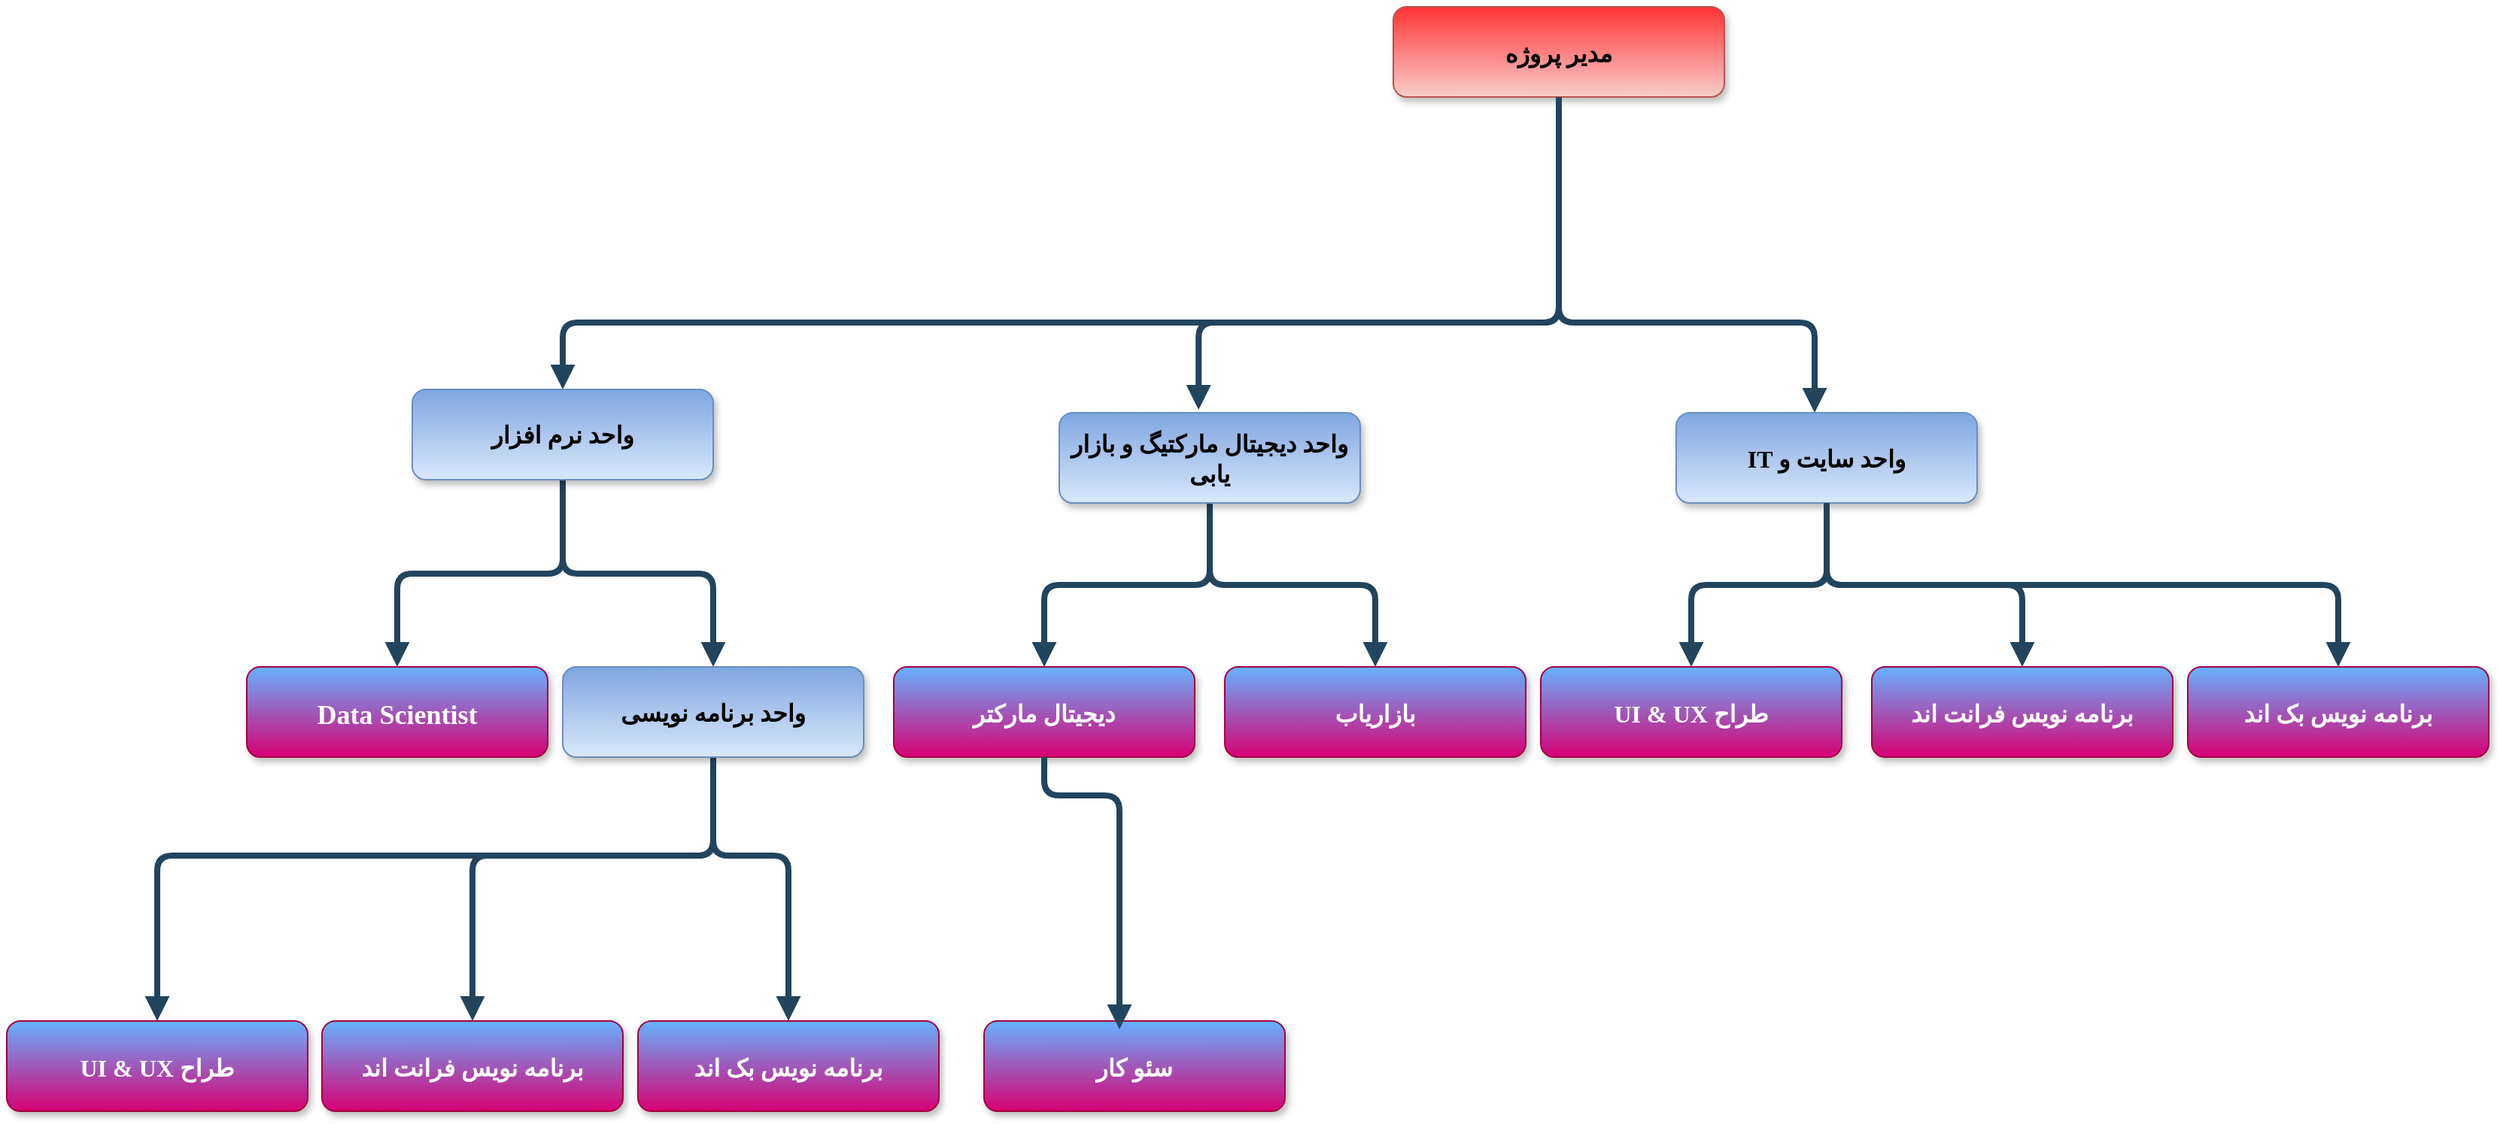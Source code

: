 <mxfile version="15.9.4" type="github">
  <diagram name="Page-1" id="97916047-d0de-89f5-080d-49f4d83e522f">
    <mxGraphModel dx="3175.5" dy="762" grid="1" gridSize="10" guides="1" tooltips="1" connect="1" arrows="1" fold="1" page="1" pageScale="1.5" pageWidth="1169" pageHeight="827" background="none" math="0" shadow="0">
      <root>
        <mxCell id="0" />
        <mxCell id="1" parent="0" />
        <mxCell id="3" value="مدیر پروژه" style="rounded=1;shadow=1;fontStyle=1;fontSize=16;fontFamily=Scheherazade New;fontSource=https%3A%2F%2Ffonts.googleapis.com%2Fcss%3Ffamily%3DScheherazade%2BNew;fillColor=#f8cecc;strokeColor=#b85450;gradientColor=#FF3333;gradientDirection=north;" parent="1" vertex="1">
          <mxGeometry x="662" y="345.5" width="220" height="60" as="geometry" />
        </mxCell>
        <mxCell id="14" value="دیجیتال مارکتر" style="rounded=1;fillColor=#d80073;strokeColor=#A50040;shadow=1;fontStyle=1;fontSize=16;gradientDirection=north;fontColor=#ffffff;gradientColor=#66B2FF;fontFamily=Scheherazade New;fontSource=https%3A%2F%2Ffonts.googleapis.com%2Fcss%3Ffamily%3DScheherazade%2BNew;" parent="1" vertex="1">
          <mxGeometry x="330" y="784.5" width="200" height="60" as="geometry" />
        </mxCell>
        <mxCell id="18" value="IT واحد سایت و" style="rounded=1;fillColor=#dae8fc;strokeColor=#6c8ebf;shadow=1;fontStyle=1;fontSize=16;whiteSpace=wrap;labelBackgroundColor=none;gradientColor=#7ea6e0;gradientDirection=north;fontFamily=Scheherazade New;fontSource=https%3A%2F%2Ffonts.googleapis.com%2Fcss%3Ffamily%3DScheherazade%2BNew;" parent="1" vertex="1">
          <mxGeometry x="850" y="615.5" width="200" height="60" as="geometry" />
        </mxCell>
        <mxCell id="19" value="UI &amp; UX طراح" style="rounded=1;fillColor=#d80073;strokeColor=#A50040;shadow=1;fontStyle=1;fontSize=16;gradientDirection=north;fontColor=#ffffff;gradientColor=#66B2FF;fontFamily=Scheherazade New;fontSource=https%3A%2F%2Ffonts.googleapis.com%2Fcss%3Ffamily%3DScheherazade%2BNew;" parent="1" vertex="1">
          <mxGeometry x="760" y="784.5" width="200" height="60" as="geometry" />
        </mxCell>
        <mxCell id="34" value="" style="edgeStyle=elbowEdgeStyle;elbow=vertical;strokeWidth=4;endArrow=block;endFill=1;fontStyle=1;strokeColor=#23445D;entryX=0.5;entryY=0;entryDx=0;entryDy=0;fontFamily=Scheherazade New;fontSize=16;fontSource=https%3A%2F%2Ffonts.googleapis.com%2Fcss%3Ffamily%3DScheherazade%2BNew;" parent="1" source="3" target="Ew4LN3JDZJLzcZ6TO89s-77" edge="1">
          <mxGeometry x="22" y="165.5" width="100" height="100" as="geometry">
            <mxPoint x="22" y="265.5" as="sourcePoint" />
            <mxPoint x="80" y="610" as="targetPoint" />
            <Array as="points">
              <mxPoint x="552" y="555.5" />
            </Array>
          </mxGeometry>
        </mxCell>
        <mxCell id="38" value="" style="edgeStyle=elbowEdgeStyle;elbow=vertical;strokeWidth=4;endArrow=block;endFill=1;fontStyle=1;strokeColor=#23445D;exitX=0.5;exitY=1;exitDx=0;exitDy=0;entryX=0.5;entryY=0;entryDx=0;entryDy=0;fontFamily=Scheherazade New;fontSize=16;fontSource=https%3A%2F%2Ffonts.googleapis.com%2Fcss%3Ffamily%3DScheherazade%2BNew;" parent="1" source="Ew4LN3JDZJLzcZ6TO89s-77" target="Ew4LN3JDZJLzcZ6TO89s-78" edge="1">
          <mxGeometry x="62" y="165.5" width="100" height="100" as="geometry">
            <mxPoint x="80" y="670" as="sourcePoint" />
            <mxPoint x="212" y="784.5" as="targetPoint" />
          </mxGeometry>
        </mxCell>
        <mxCell id="42" value="" style="edgeStyle=elbowEdgeStyle;elbow=vertical;strokeWidth=4;endArrow=block;endFill=1;fontStyle=1;strokeColor=#23445D;exitX=0.5;exitY=1;exitDx=0;exitDy=0;fontFamily=Scheherazade New;fontSize=16;fontSource=https%3A%2F%2Ffonts.googleapis.com%2Fcss%3Ffamily%3DScheherazade%2BNew;" parent="1" source="Ew4LN3JDZJLzcZ6TO89s-76" target="14" edge="1">
          <mxGeometry x="62" y="165.5" width="100" height="100" as="geometry">
            <mxPoint x="520" y="670" as="sourcePoint" />
            <mxPoint x="162" y="165.5" as="targetPoint" />
          </mxGeometry>
        </mxCell>
        <mxCell id="46" value="" style="edgeStyle=elbowEdgeStyle;elbow=vertical;strokeWidth=4;endArrow=block;endFill=1;fontStyle=1;strokeColor=#23445D;fontFamily=Scheherazade New;fontSize=16;fontSource=https%3A%2F%2Ffonts.googleapis.com%2Fcss%3Ffamily%3DScheherazade%2BNew;" parent="1" source="18" target="19" edge="1">
          <mxGeometry x="72" y="165.5" width="100" height="100" as="geometry">
            <mxPoint x="72" y="265.5" as="sourcePoint" />
            <mxPoint x="172" y="165.5" as="targetPoint" />
          </mxGeometry>
        </mxCell>
        <mxCell id="54" value="" style="edgeStyle=elbowEdgeStyle;elbow=vertical;strokeWidth=4;endArrow=block;endFill=1;fontStyle=1;strokeColor=#23445D;entryX=0.463;entryY=-0.033;entryDx=0;entryDy=0;entryPerimeter=0;fontFamily=Scheherazade New;fontSize=16;fontSource=https%3A%2F%2Ffonts.googleapis.com%2Fcss%3Ffamily%3DScheherazade%2BNew;" parent="1" source="3" target="Ew4LN3JDZJLzcZ6TO89s-76" edge="1">
          <mxGeometry x="22" y="165.5" width="100" height="100" as="geometry">
            <mxPoint x="22" y="265.5" as="sourcePoint" />
            <mxPoint x="520" y="610" as="targetPoint" />
            <Array as="points">
              <mxPoint x="652" y="555.5" />
            </Array>
          </mxGeometry>
        </mxCell>
        <mxCell id="55" value="" style="edgeStyle=elbowEdgeStyle;elbow=vertical;strokeWidth=4;endArrow=block;endFill=1;fontStyle=1;strokeColor=#23445D;fontFamily=Scheherazade New;fontSize=16;fontSource=https%3A%2F%2Ffonts.googleapis.com%2Fcss%3Ffamily%3DScheherazade%2BNew;" parent="1" source="3" target="18" edge="1">
          <mxGeometry x="22" y="165.5" width="100" height="100" as="geometry">
            <mxPoint x="22" y="265.5" as="sourcePoint" />
            <mxPoint x="122" y="165.5" as="targetPoint" />
            <Array as="points">
              <mxPoint x="942" y="555.5" />
            </Array>
          </mxGeometry>
        </mxCell>
        <mxCell id="Ew4LN3JDZJLzcZ6TO89s-56" value="Data Scientist" style="rounded=1;fillColor=#d80073;strokeColor=#A50040;shadow=1;fontStyle=1;fontSize=18;gradientDirection=north;fontColor=#ffffff;gradientColor=#66B2FF;fontFamily=Times New Roman;" vertex="1" parent="1">
          <mxGeometry x="-100" y="784.5" width="200" height="60" as="geometry" />
        </mxCell>
        <mxCell id="Ew4LN3JDZJLzcZ6TO89s-59" value="" style="edgeStyle=elbowEdgeStyle;elbow=vertical;strokeWidth=4;endArrow=block;endFill=1;fontStyle=1;strokeColor=#23445D;entryX=0.5;entryY=0;entryDx=0;entryDy=0;exitX=0.5;exitY=1;exitDx=0;exitDy=0;fontFamily=Scheherazade New;fontSize=16;fontSource=https%3A%2F%2Ffonts.googleapis.com%2Fcss%3Ffamily%3DScheherazade%2BNew;" edge="1" parent="1" source="Ew4LN3JDZJLzcZ6TO89s-77" target="Ew4LN3JDZJLzcZ6TO89s-56">
          <mxGeometry x="72" y="175.5" width="100" height="100" as="geometry">
            <mxPoint x="80" y="670" as="sourcePoint" />
            <mxPoint x="180" y="790" as="targetPoint" />
          </mxGeometry>
        </mxCell>
        <mxCell id="Ew4LN3JDZJLzcZ6TO89s-60" value="بازاریاب" style="rounded=1;fillColor=#d80073;strokeColor=#A50040;shadow=1;fontStyle=1;fontSize=16;gradientDirection=north;fontColor=#ffffff;gradientColor=#66B2FF;fontFamily=Scheherazade New;fontSource=https%3A%2F%2Ffonts.googleapis.com%2Fcss%3Ffamily%3DScheherazade%2BNew;" vertex="1" parent="1">
          <mxGeometry x="550" y="784.5" width="200" height="60" as="geometry" />
        </mxCell>
        <mxCell id="Ew4LN3JDZJLzcZ6TO89s-61" value="" style="edgeStyle=elbowEdgeStyle;elbow=vertical;strokeWidth=4;endArrow=block;endFill=1;fontStyle=1;strokeColor=#23445D;exitX=0.5;exitY=1;exitDx=0;exitDy=0;fontFamily=Scheherazade New;fontSize=16;fontSource=https%3A%2F%2Ffonts.googleapis.com%2Fcss%3Ffamily%3DScheherazade%2BNew;" edge="1" parent="1" target="Ew4LN3JDZJLzcZ6TO89s-60" source="Ew4LN3JDZJLzcZ6TO89s-76">
          <mxGeometry x="180" y="290" width="100" height="100" as="geometry">
            <mxPoint x="520" y="670" as="sourcePoint" />
            <mxPoint x="280" y="290" as="targetPoint" />
          </mxGeometry>
        </mxCell>
        <mxCell id="Ew4LN3JDZJLzcZ6TO89s-62" value="سئو کار" style="rounded=1;fillColor=#d80073;strokeColor=#A50040;shadow=1;fontStyle=1;fontSize=16;gradientDirection=north;fontColor=#ffffff;gradientColor=#66B2FF;fontFamily=Scheherazade New;fontSource=https%3A%2F%2Ffonts.googleapis.com%2Fcss%3Ffamily%3DScheherazade%2BNew;" vertex="1" parent="1">
          <mxGeometry x="390" y="1020" width="200" height="60" as="geometry" />
        </mxCell>
        <mxCell id="Ew4LN3JDZJLzcZ6TO89s-63" value="" style="edgeStyle=elbowEdgeStyle;elbow=vertical;strokeWidth=4;endArrow=block;endFill=1;fontStyle=1;strokeColor=#23445D;entryX=0.45;entryY=0.092;entryDx=0;entryDy=0;entryPerimeter=0;exitX=0.5;exitY=1;exitDx=0;exitDy=0;fontFamily=Scheherazade New;fontSize=16;fontSource=https%3A%2F%2Ffonts.googleapis.com%2Fcss%3Ffamily%3DScheherazade%2BNew;" edge="1" parent="1" target="Ew4LN3JDZJLzcZ6TO89s-62" source="14">
          <mxGeometry x="-18" y="335.5" width="100" height="100" as="geometry">
            <mxPoint x="440" y="840" as="sourcePoint" />
            <mxPoint x="82" y="335.5" as="targetPoint" />
            <Array as="points">
              <mxPoint x="440" y="870" />
            </Array>
          </mxGeometry>
        </mxCell>
        <mxCell id="Ew4LN3JDZJLzcZ6TO89s-64" value="برنامه نویس فرانت اند" style="rounded=1;fillColor=#d80073;strokeColor=#A50040;shadow=1;fontStyle=1;fontSize=16;gradientDirection=north;fontColor=#ffffff;gradientColor=#66B2FF;fontFamily=Scheherazade New;fontSource=https%3A%2F%2Ffonts.googleapis.com%2Fcss%3Ffamily%3DScheherazade%2BNew;" vertex="1" parent="1">
          <mxGeometry x="-50" y="1020" width="200" height="60" as="geometry" />
        </mxCell>
        <mxCell id="Ew4LN3JDZJLzcZ6TO89s-67" value="" style="edgeStyle=elbowEdgeStyle;elbow=vertical;strokeWidth=4;endArrow=block;endFill=1;fontStyle=1;strokeColor=#23445D;entryX=0.5;entryY=0;entryDx=0;entryDy=0;exitX=0.5;exitY=1;exitDx=0;exitDy=0;fontFamily=Scheherazade New;fontSize=16;fontSource=https%3A%2F%2Ffonts.googleapis.com%2Fcss%3Ffamily%3DScheherazade%2BNew;" edge="1" parent="1" source="Ew4LN3JDZJLzcZ6TO89s-78" target="Ew4LN3JDZJLzcZ6TO89s-64">
          <mxGeometry x="-598" y="254.5" width="100" height="100" as="geometry">
            <mxPoint x="210" y="844.5" as="sourcePoint" />
            <mxPoint x="230" y="899" as="targetPoint" />
            <Array as="points">
              <mxPoint x="100" y="910" />
              <mxPoint x="90" y="910" />
              <mxPoint x="210" y="875" />
            </Array>
          </mxGeometry>
        </mxCell>
        <mxCell id="Ew4LN3JDZJLzcZ6TO89s-68" value="برنامه نویس بک اند" style="rounded=1;fillColor=#d80073;strokeColor=#A50040;shadow=1;fontStyle=1;fontSize=16;gradientDirection=north;fontColor=#ffffff;gradientColor=#66B2FF;fontFamily=Scheherazade New;fontSource=https%3A%2F%2Ffonts.googleapis.com%2Fcss%3Ffamily%3DScheherazade%2BNew;" vertex="1" parent="1">
          <mxGeometry x="160" y="1020" width="200" height="60" as="geometry" />
        </mxCell>
        <mxCell id="Ew4LN3JDZJLzcZ6TO89s-69" value="" style="edgeStyle=elbowEdgeStyle;elbow=vertical;strokeWidth=4;endArrow=block;endFill=1;fontStyle=1;strokeColor=#23445D;entryX=0.5;entryY=0;entryDx=0;entryDy=0;exitX=0.5;exitY=1;exitDx=0;exitDy=0;fontFamily=Scheherazade New;fontSize=16;fontSource=https%3A%2F%2Ffonts.googleapis.com%2Fcss%3Ffamily%3DScheherazade%2BNew;" edge="1" parent="1" target="Ew4LN3JDZJLzcZ6TO89s-68" source="Ew4LN3JDZJLzcZ6TO89s-78">
          <mxGeometry x="-506" y="320" width="100" height="100" as="geometry">
            <mxPoint x="212" y="844.5" as="sourcePoint" />
            <mxPoint x="322" y="964.5" as="targetPoint" />
            <Array as="points">
              <mxPoint x="260" y="910" />
              <mxPoint x="302" y="940.5" />
            </Array>
          </mxGeometry>
        </mxCell>
        <mxCell id="Ew4LN3JDZJLzcZ6TO89s-70" value="برنامه نویس فرانت اند" style="rounded=1;fillColor=#d80073;strokeColor=#A50040;shadow=1;fontStyle=1;fontSize=16;gradientDirection=north;fontColor=#ffffff;gradientColor=#66B2FF;fontFamily=Scheherazade New;fontSource=https%3A%2F%2Ffonts.googleapis.com%2Fcss%3Ffamily%3DScheherazade%2BNew;" vertex="1" parent="1">
          <mxGeometry x="980" y="784.5" width="200" height="60" as="geometry" />
        </mxCell>
        <mxCell id="Ew4LN3JDZJLzcZ6TO89s-71" value="" style="edgeStyle=elbowEdgeStyle;elbow=vertical;strokeWidth=4;endArrow=block;endFill=1;fontStyle=1;strokeColor=#23445D;entryX=0.5;entryY=0;entryDx=0;entryDy=0;exitX=0.5;exitY=1;exitDx=0;exitDy=0;fontFamily=Scheherazade New;fontSize=16;fontSource=https%3A%2F%2Ffonts.googleapis.com%2Fcss%3Ffamily%3DScheherazade%2BNew;" edge="1" parent="1" source="18" target="Ew4LN3JDZJLzcZ6TO89s-70">
          <mxGeometry x="132" y="80" width="100" height="100" as="geometry">
            <mxPoint x="940" y="670" as="sourcePoint" />
            <mxPoint x="960" y="724.5" as="targetPoint" />
            <Array as="points">
              <mxPoint x="1060" y="730" />
              <mxPoint x="940" y="700.5" />
            </Array>
          </mxGeometry>
        </mxCell>
        <mxCell id="Ew4LN3JDZJLzcZ6TO89s-72" value="UI &amp; UX طراح" style="rounded=1;fillColor=#d80073;strokeColor=#A50040;shadow=1;fontStyle=1;fontSize=16;gradientDirection=north;fontColor=#ffffff;gradientColor=#66B2FF;fontFamily=Scheherazade New;fontSource=https%3A%2F%2Ffonts.googleapis.com%2Fcss%3Ffamily%3DScheherazade%2BNew;" vertex="1" parent="1">
          <mxGeometry x="-259.5" y="1020" width="200" height="60" as="geometry" />
        </mxCell>
        <mxCell id="Ew4LN3JDZJLzcZ6TO89s-73" value="" style="edgeStyle=elbowEdgeStyle;elbow=vertical;strokeWidth=4;endArrow=block;endFill=1;fontStyle=1;strokeColor=#23445D;entryX=0.5;entryY=0;entryDx=0;entryDy=0;exitX=0.5;exitY=1;exitDx=0;exitDy=0;fontFamily=Scheherazade New;fontSize=16;fontSource=https%3A%2F%2Ffonts.googleapis.com%2Fcss%3Ffamily%3DScheherazade%2BNew;" edge="1" parent="1" target="Ew4LN3JDZJLzcZ6TO89s-72" source="Ew4LN3JDZJLzcZ6TO89s-78">
          <mxGeometry x="-807.5" y="254.5" width="100" height="100" as="geometry">
            <mxPoint x="210" y="845" as="sourcePoint" />
            <mxPoint x="20.5" y="899" as="targetPoint" />
            <Array as="points">
              <mxPoint x="-109.5" y="910" />
              <mxPoint x="-119.5" y="910" />
              <mxPoint x="0.5" y="875" />
            </Array>
          </mxGeometry>
        </mxCell>
        <mxCell id="Ew4LN3JDZJLzcZ6TO89s-74" value="برنامه نویس بک اند" style="rounded=1;fillColor=#d80073;strokeColor=#A50040;shadow=1;fontStyle=1;fontSize=16;gradientDirection=north;fontColor=#ffffff;gradientColor=#66B2FF;fontFamily=Scheherazade New;fontSource=https%3A%2F%2Ffonts.googleapis.com%2Fcss%3Ffamily%3DScheherazade%2BNew;" vertex="1" parent="1">
          <mxGeometry x="1190" y="784.5" width="200" height="60" as="geometry" />
        </mxCell>
        <mxCell id="Ew4LN3JDZJLzcZ6TO89s-75" value="" style="edgeStyle=elbowEdgeStyle;elbow=vertical;strokeWidth=4;endArrow=block;endFill=1;fontStyle=1;strokeColor=#23445D;entryX=0.5;entryY=0;entryDx=0;entryDy=0;exitX=0.5;exitY=1;exitDx=0;exitDy=0;fontFamily=Scheherazade New;fontSize=16;fontSource=https%3A%2F%2Ffonts.googleapis.com%2Fcss%3Ffamily%3DScheherazade%2BNew;" edge="1" parent="1" target="Ew4LN3JDZJLzcZ6TO89s-74" source="18">
          <mxGeometry x="242" y="280" width="100" height="100" as="geometry">
            <mxPoint x="940" y="670" as="sourcePoint" />
            <mxPoint x="1070" y="924.5" as="targetPoint" />
            <Array as="points">
              <mxPoint x="1180" y="730" />
              <mxPoint x="1050" y="900.5" />
            </Array>
          </mxGeometry>
        </mxCell>
        <mxCell id="Ew4LN3JDZJLzcZ6TO89s-76" value="واحد دیجیتال مارکتیگ و بازار یابی" style="rounded=1;fillColor=#dae8fc;strokeColor=#6c8ebf;shadow=1;fontStyle=1;fontSize=16;whiteSpace=wrap;labelBackgroundColor=none;gradientColor=#7ea6e0;gradientDirection=north;fontFamily=Scheherazade New;fontSource=https%3A%2F%2Ffonts.googleapis.com%2Fcss%3Ffamily%3DScheherazade%2BNew;" vertex="1" parent="1">
          <mxGeometry x="440" y="615.5" width="200" height="60" as="geometry" />
        </mxCell>
        <mxCell id="Ew4LN3JDZJLzcZ6TO89s-77" value="واحد نرم افزار" style="rounded=1;fillColor=#dae8fc;strokeColor=#6c8ebf;shadow=1;fontStyle=1;fontSize=16;whiteSpace=wrap;labelBackgroundColor=none;gradientColor=#7ea6e0;gradientDirection=north;fontFamily=Scheherazade New;fontSource=https%3A%2F%2Ffonts.googleapis.com%2Fcss%3Ffamily%3DScheherazade%2BNew;" vertex="1" parent="1">
          <mxGeometry x="10" y="600" width="200" height="60" as="geometry" />
        </mxCell>
        <mxCell id="Ew4LN3JDZJLzcZ6TO89s-78" value="واحد برنامه نویسی" style="rounded=1;fillColor=#dae8fc;strokeColor=#6c8ebf;shadow=1;fontStyle=1;fontSize=16;whiteSpace=wrap;labelBackgroundColor=none;gradientColor=#7ea6e0;gradientDirection=north;fontFamily=Scheherazade New;fontSource=https%3A%2F%2Ffonts.googleapis.com%2Fcss%3Ffamily%3DScheherazade%2BNew;" vertex="1" parent="1">
          <mxGeometry x="110" y="784.5" width="200" height="60" as="geometry" />
        </mxCell>
      </root>
    </mxGraphModel>
  </diagram>
</mxfile>
